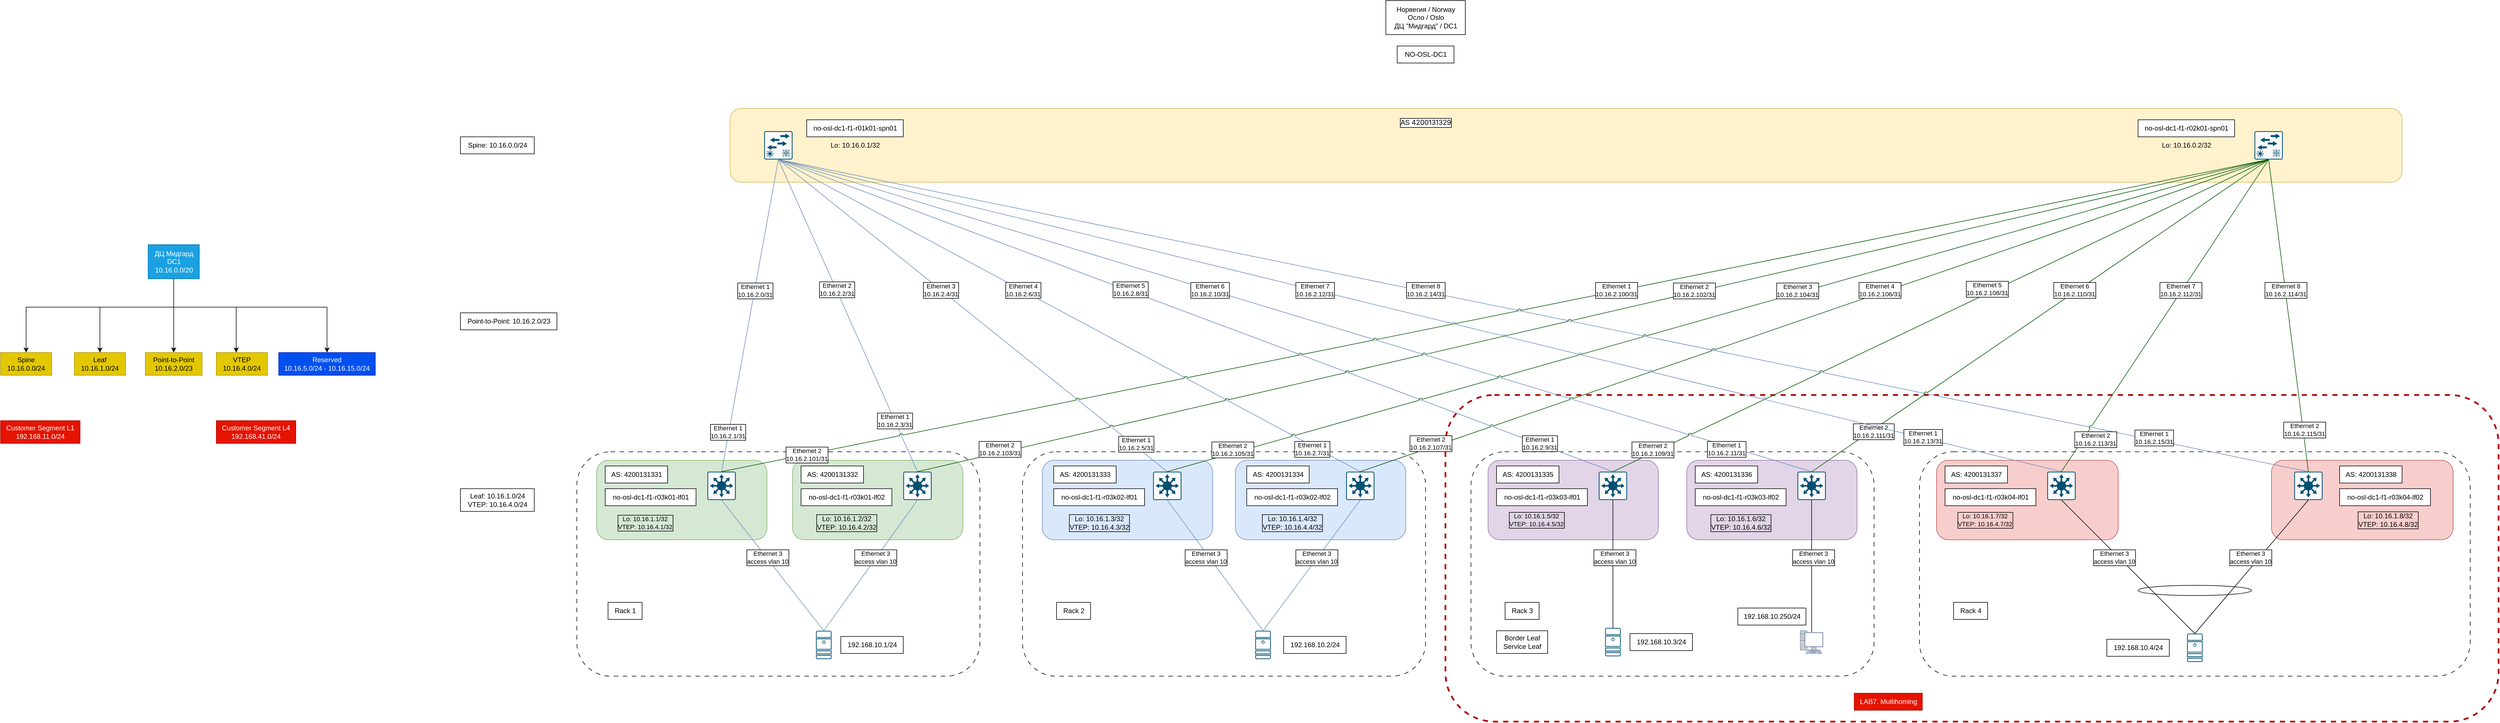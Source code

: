<mxfile version="25.0.2">
  <diagram name="Page-1" id="7nGPOmVnHEvBqKiO8MUv">
    <mxGraphModel dx="5074" dy="3969" grid="1" gridSize="10" guides="1" tooltips="1" connect="1" arrows="1" fold="1" page="1" pageScale="1" pageWidth="1169" pageHeight="827" background="none" math="0" shadow="0">
      <root>
        <mxCell id="0" />
        <mxCell id="1" parent="0" />
        <mxCell id="0CNAu34OvX8ApSn_YRaQ-55" value="" style="rounded=1;whiteSpace=wrap;html=1;fillColor=#f8cecc;strokeColor=#b85450;" parent="1" vertex="1">
          <mxGeometry x="3010" y="-190.23" width="320" height="140" as="geometry" />
        </mxCell>
        <mxCell id="0CNAu34OvX8ApSn_YRaQ-2" value="" style="rounded=1;whiteSpace=wrap;html=1;fillColor=none;dashed=1;dashPattern=8 8;" parent="1" vertex="1">
          <mxGeometry x="2390" y="-205.23" width="970" height="395.23" as="geometry" />
        </mxCell>
        <mxCell id="0CNAu34OvX8ApSn_YRaQ-51" value="" style="rounded=1;whiteSpace=wrap;html=1;fillColor=none;dashed=1;fontColor=#ffffff;strokeColor=#B20000;strokeWidth=3;" parent="1" vertex="1">
          <mxGeometry x="1555" y="-305.23" width="1855" height="575.23" as="geometry" />
        </mxCell>
        <mxCell id="TpHYWn0pxvChTnbQkmgb-57" value="" style="rounded=1;whiteSpace=wrap;html=1;fillColor=none;dashed=1;dashPattern=8 8;" parent="1" vertex="1">
          <mxGeometry x="810" y="-205.23" width="710" height="395.23" as="geometry" />
        </mxCell>
        <mxCell id="TpHYWn0pxvChTnbQkmgb-56" value="" style="rounded=1;whiteSpace=wrap;html=1;fillColor=none;dashed=1;dashPattern=8 8;" parent="1" vertex="1">
          <mxGeometry x="25" y="-205.23" width="710" height="395.23" as="geometry" />
        </mxCell>
        <mxCell id="n6CQzrZy_rfwwoYkGh-N-1" value="" style="rounded=1;whiteSpace=wrap;html=1;fillColor=#fff2cc;strokeColor=#d6b656;" parent="1" vertex="1">
          <mxGeometry x="295" y="-810" width="2945" height="130" as="geometry" />
        </mxCell>
        <mxCell id="0CNAu34OvX8ApSn_YRaQ-1" value="" style="rounded=1;whiteSpace=wrap;html=1;fillColor=#f8cecc;strokeColor=#b85450;" parent="1" vertex="1">
          <mxGeometry x="2420" y="-190.23" width="320" height="140" as="geometry" />
        </mxCell>
        <mxCell id="0CNAu34OvX8ApSn_YRaQ-38" style="rounded=0;orthogonalLoop=1;jettySize=auto;html=1;exitX=0.5;exitY=0;exitDx=0;exitDy=0;exitPerimeter=0;endArrow=none;endFill=0;fillColor=#dae8fc;gradientColor=#7ea6e0;strokeColor=#6c8ebf;entryX=0.5;entryY=1;entryDx=0;entryDy=0;entryPerimeter=0;" parent="1" source="0CNAu34OvX8ApSn_YRaQ-7" target="MWJ0W-gvaDlnfUPghBey-1" edge="1">
          <mxGeometry relative="1" as="geometry">
            <mxPoint x="705" y="-660" as="targetPoint" />
            <mxPoint x="2965" y="-110.23" as="sourcePoint" />
          </mxGeometry>
        </mxCell>
        <mxCell id="OsJ4YcX7az4B2sDPAUP7-6" value="" style="rounded=1;whiteSpace=wrap;html=1;fillColor=#e1d5e7;strokeColor=#9673a6;" parent="1" vertex="1">
          <mxGeometry x="1630" y="-190.23" width="300" height="140" as="geometry" />
        </mxCell>
        <mxCell id="TpHYWn0pxvChTnbQkmgb-59" value="" style="rounded=1;whiteSpace=wrap;html=1;fillColor=none;dashed=1;dashPattern=8 8;" parent="1" vertex="1">
          <mxGeometry x="1600" y="-205.23" width="710" height="395.23" as="geometry" />
        </mxCell>
        <mxCell id="OsJ4YcX7az4B2sDPAUP7-2" value="" style="rounded=1;whiteSpace=wrap;html=1;fillColor=#d5e8d4;strokeColor=#82b366;" parent="1" vertex="1">
          <mxGeometry x="60" y="-190.23" width="300" height="140" as="geometry" />
        </mxCell>
        <mxCell id="OsJ4YcX7az4B2sDPAUP7-4" value="" style="rounded=1;whiteSpace=wrap;html=1;fillColor=#dae8fc;strokeColor=#6c8ebf;" parent="1" vertex="1">
          <mxGeometry x="845" y="-190.23" width="300" height="140" as="geometry" />
        </mxCell>
        <mxCell id="MWJ0W-gvaDlnfUPghBey-1" value="" style="sketch=0;points=[[0.015,0.015,0],[0.985,0.015,0],[0.985,0.985,0],[0.015,0.985,0],[0.25,0,0],[0.5,0,0],[0.75,0,0],[1,0.25,0],[1,0.5,0],[1,0.75,0],[0.75,1,0],[0.5,1,0],[0.25,1,0],[0,0.75,0],[0,0.5,0],[0,0.25,0]];verticalLabelPosition=bottom;html=1;verticalAlign=top;aspect=fixed;align=center;pointerEvents=1;shape=mxgraph.cisco19.rect;prIcon=layer3_nexus_5k_switch;fillColor=#FAFAFA;strokeColor=#005073;" parent="1" vertex="1">
          <mxGeometry x="355" y="-770" width="50" height="50" as="geometry" />
        </mxCell>
        <mxCell id="MWJ0W-gvaDlnfUPghBey-2" value="" style="sketch=0;points=[[0.015,0.015,0],[0.985,0.015,0],[0.985,0.985,0],[0.015,0.985,0],[0.25,0,0],[0.5,0,0],[0.75,0,0],[1,0.25,0],[1,0.5,0],[1,0.75,0],[0.75,1,0],[0.5,1,0],[0.25,1,0],[0,0.75,0],[0,0.5,0],[0,0.25,0]];verticalLabelPosition=bottom;html=1;verticalAlign=top;aspect=fixed;align=center;pointerEvents=1;shape=mxgraph.cisco19.rect;prIcon=layer3_nexus_5k_switch;fillColor=#FAFAFA;strokeColor=#005073;" parent="1" vertex="1">
          <mxGeometry x="2980" y="-770" width="50" height="50" as="geometry" />
        </mxCell>
        <mxCell id="MWJ0W-gvaDlnfUPghBey-3" value="" style="sketch=0;points=[[0.015,0.015,0],[0.985,0.015,0],[0.985,0.985,0],[0.015,0.985,0],[0.25,0,0],[0.5,0,0],[0.75,0,0],[1,0.25,0],[1,0.5,0],[1,0.75,0],[0.75,1,0],[0.5,1,0],[0.25,1,0],[0,0.75,0],[0,0.5,0],[0,0.25,0]];verticalLabelPosition=bottom;html=1;verticalAlign=top;aspect=fixed;align=center;pointerEvents=1;shape=mxgraph.cisco19.rect;prIcon=l3_switch;fillColor=#FAFAFA;strokeColor=#005073;" parent="1" vertex="1">
          <mxGeometry x="255" y="-170.23" width="50" height="50" as="geometry" />
        </mxCell>
        <mxCell id="MWJ0W-gvaDlnfUPghBey-4" value="" style="sketch=0;points=[[0.015,0.015,0],[0.985,0.015,0],[0.985,0.985,0],[0.015,0.985,0],[0.25,0,0],[0.5,0,0],[0.75,0,0],[1,0.25,0],[1,0.5,0],[1,0.75,0],[0.75,1,0],[0.5,1,0],[0.25,1,0],[0,0.75,0],[0,0.5,0],[0,0.25,0]];verticalLabelPosition=bottom;html=1;verticalAlign=top;aspect=fixed;align=center;pointerEvents=1;shape=mxgraph.cisco19.rect;prIcon=l3_switch;fillColor=#FAFAFA;strokeColor=#005073;" parent="1" vertex="1">
          <mxGeometry x="1040" y="-170.23" width="50" height="50" as="geometry" />
        </mxCell>
        <mxCell id="MWJ0W-gvaDlnfUPghBey-5" value="" style="sketch=0;points=[[0.015,0.015,0],[0.985,0.015,0],[0.985,0.985,0],[0.015,0.985,0],[0.25,0,0],[0.5,0,0],[0.75,0,0],[1,0.25,0],[1,0.5,0],[1,0.75,0],[0.75,1,0],[0.5,1,0],[0.25,1,0],[0,0.75,0],[0,0.5,0],[0,0.25,0]];verticalLabelPosition=bottom;html=1;verticalAlign=top;aspect=fixed;align=center;pointerEvents=1;shape=mxgraph.cisco19.rect;prIcon=l3_switch;fillColor=#FAFAFA;strokeColor=#005073;" parent="1" vertex="1">
          <mxGeometry x="1825" y="-170.23" width="50" height="50" as="geometry" />
        </mxCell>
        <mxCell id="MWJ0W-gvaDlnfUPghBey-12" value="" style="sketch=0;points=[[0.015,0.015,0],[0.985,0.015,0],[0.985,0.985,0],[0.015,0.985,0],[0.25,0,0],[0.5,0,0],[0.75,0,0],[1,0.25,0],[1,0.5,0],[1,0.75,0],[0.75,1,0],[0.5,1,0],[0.25,1,0],[0,0.75,0],[0,0.5,0],[0,0.25,0]];verticalLabelPosition=bottom;html=1;verticalAlign=top;aspect=fixed;align=center;pointerEvents=1;shape=mxgraph.cisco19.server;fillColor=#005073;strokeColor=none;" parent="1" vertex="1">
          <mxGeometry x="446.25" y="110" width="27.5" height="50" as="geometry" />
        </mxCell>
        <mxCell id="MWJ0W-gvaDlnfUPghBey-13" value="" style="sketch=0;points=[[0.015,0.015,0],[0.985,0.015,0],[0.985,0.985,0],[0.015,0.985,0],[0.25,0,0],[0.5,0,0],[0.75,0,0],[1,0.25,0],[1,0.5,0],[1,0.75,0],[0.75,1,0],[0.5,1,0],[0.25,1,0],[0,0.75,0],[0,0.5,0],[0,0.25,0]];verticalLabelPosition=bottom;html=1;verticalAlign=top;aspect=fixed;align=center;pointerEvents=1;shape=mxgraph.cisco19.server;fillColor=#005073;strokeColor=none;" parent="1" vertex="1">
          <mxGeometry x="1220" y="110.0" width="27.5" height="50" as="geometry" />
        </mxCell>
        <mxCell id="MWJ0W-gvaDlnfUPghBey-16" style="rounded=0;orthogonalLoop=1;jettySize=auto;html=1;exitX=0.5;exitY=1;exitDx=0;exitDy=0;exitPerimeter=0;entryX=0.5;entryY=0;entryDx=0;entryDy=0;entryPerimeter=0;endArrow=none;endFill=0;fillColor=#dae8fc;gradientColor=#7ea6e0;strokeColor=#6c8ebf;" parent="1" source="MWJ0W-gvaDlnfUPghBey-3" target="MWJ0W-gvaDlnfUPghBey-12" edge="1">
          <mxGeometry relative="1" as="geometry" />
        </mxCell>
        <mxCell id="eH8izVKV5pcjw1C5jCsK-1" value="Ethernet 3&lt;div&gt;access vlan 10&lt;/div&gt;" style="edgeLabel;html=1;align=center;verticalAlign=middle;resizable=0;points=[];labelBorderColor=default;" parent="MWJ0W-gvaDlnfUPghBey-16" vertex="1" connectable="0">
          <mxGeometry x="-0.341" y="-1" relative="1" as="geometry">
            <mxPoint x="22" y="24" as="offset" />
          </mxGeometry>
        </mxCell>
        <mxCell id="MWJ0W-gvaDlnfUPghBey-17" style="rounded=0;orthogonalLoop=1;jettySize=auto;html=1;exitX=0.5;exitY=1;exitDx=0;exitDy=0;exitPerimeter=0;entryX=0.5;entryY=0;entryDx=0;entryDy=0;entryPerimeter=0;endArrow=none;endFill=0;fillColor=#dae8fc;gradientColor=#7ea6e0;strokeColor=#6c8ebf;" parent="1" source="MWJ0W-gvaDlnfUPghBey-4" target="MWJ0W-gvaDlnfUPghBey-13" edge="1">
          <mxGeometry relative="1" as="geometry" />
        </mxCell>
        <mxCell id="MWJ0W-gvaDlnfUPghBey-24" value="Норвегия / Norway&lt;div&gt;Осло / Oslo&lt;/div&gt;&lt;div&gt;ДЦ &quot;Мидгард&quot; / DC1&lt;/div&gt;" style="text;html=1;align=center;verticalAlign=middle;resizable=0;points=[];autosize=1;strokeColor=default;fillColor=default;" parent="1" vertex="1">
          <mxGeometry x="1450" y="-1000" width="140" height="60" as="geometry" />
        </mxCell>
        <mxCell id="MWJ0W-gvaDlnfUPghBey-26" value="NO-OSL-DC1" style="text;html=1;align=center;verticalAlign=middle;resizable=0;points=[];autosize=1;strokeColor=default;fillColor=default;" parent="1" vertex="1">
          <mxGeometry x="1470" y="-920" width="100" height="30" as="geometry" />
        </mxCell>
        <mxCell id="MWJ0W-gvaDlnfUPghBey-27" value="no-osl-dc1-f1-r01k01-spn01" style="text;html=1;align=center;verticalAlign=middle;resizable=0;points=[];autosize=1;strokeColor=default;fillColor=default;" parent="1" vertex="1">
          <mxGeometry x="430" y="-790" width="170" height="30" as="geometry" />
        </mxCell>
        <mxCell id="MWJ0W-gvaDlnfUPghBey-28" value="no-osl-dc1-f1-r02k01-spn01" style="text;html=1;align=center;verticalAlign=middle;resizable=0;points=[];autosize=1;strokeColor=default;fillColor=default;" parent="1" vertex="1">
          <mxGeometry x="2775" y="-790" width="170" height="30" as="geometry" />
        </mxCell>
        <mxCell id="MWJ0W-gvaDlnfUPghBey-29" value="no-osl-dc1-f1-r03k01-lf01" style="text;html=1;align=center;verticalAlign=middle;resizable=0;points=[];autosize=1;strokeColor=default;fillColor=default;" parent="1" vertex="1">
          <mxGeometry x="75" y="-140.23" width="160" height="30" as="geometry" />
        </mxCell>
        <mxCell id="MWJ0W-gvaDlnfUPghBey-30" value="no-osl-dc1-f1-r03k02-lf01" style="text;html=1;align=center;verticalAlign=middle;resizable=0;points=[];autosize=1;strokeColor=default;fillColor=default;" parent="1" vertex="1">
          <mxGeometry x="865" y="-140.23" width="160" height="30" as="geometry" />
        </mxCell>
        <mxCell id="MWJ0W-gvaDlnfUPghBey-31" value="no-osl-dc1-f1-r03k03-lf01" style="text;html=1;align=center;verticalAlign=middle;resizable=0;points=[];autosize=1;strokeColor=default;fillColor=default;" parent="1" vertex="1">
          <mxGeometry x="1645" y="-140.23" width="160" height="30" as="geometry" />
        </mxCell>
        <mxCell id="MWJ0W-gvaDlnfUPghBey-32" value="Spine: 10.16.0.0/24" style="text;html=1;align=center;verticalAlign=middle;resizable=0;points=[];autosize=1;strokeColor=default;fillColor=default;" parent="1" vertex="1">
          <mxGeometry x="-180" y="-760" width="130" height="30" as="geometry" />
        </mxCell>
        <mxCell id="MWJ0W-gvaDlnfUPghBey-33" value="Leaf: 10.16.1.0/24&lt;div&gt;VTEP: 10.16.4.0/24&lt;/div&gt;" style="text;html=1;align=center;verticalAlign=middle;resizable=0;points=[];autosize=1;strokeColor=default;fillColor=default;" parent="1" vertex="1">
          <mxGeometry x="-180" y="-140.23" width="130" height="40" as="geometry" />
        </mxCell>
        <mxCell id="MWJ0W-gvaDlnfUPghBey-34" value="Lo: 10.16.0.1/32" style="text;html=1;align=center;verticalAlign=middle;resizable=0;points=[];autosize=1;strokeColor=none;fillColor=none;" parent="1" vertex="1">
          <mxGeometry x="460" y="-760" width="110" height="30" as="geometry" />
        </mxCell>
        <mxCell id="MWJ0W-gvaDlnfUPghBey-35" value="Lo: 10.16.0.2/32" style="text;html=1;align=center;verticalAlign=middle;resizable=0;points=[];autosize=1;strokeColor=none;fillColor=none;" parent="1" vertex="1">
          <mxGeometry x="2805" y="-760" width="110" height="30" as="geometry" />
        </mxCell>
        <mxCell id="MWJ0W-gvaDlnfUPghBey-36" value="&lt;div&gt;&lt;span style=&quot;background-color: initial;&quot;&gt;Lo: 10.16.1.1/32&lt;/span&gt;&lt;br&gt;&lt;/div&gt;&lt;div&gt;VTEP: 10.16.4.1/32&lt;/div&gt;" style="text;html=1;align=center;verticalAlign=middle;resizable=0;points=[];autosize=1;strokeColor=none;fillColor=none;labelBorderColor=default;fontSize=11;" parent="1" vertex="1">
          <mxGeometry x="85.09" y="-100.23" width="120" height="40" as="geometry" />
        </mxCell>
        <mxCell id="MWJ0W-gvaDlnfUPghBey-37" value="&lt;div&gt;&lt;span style=&quot;background-color: initial;&quot;&gt;Lo: 10.16.1.3/32&lt;/span&gt;&lt;br&gt;&lt;/div&gt;&lt;div&gt;VTEP: 10.16.4.3/32&lt;/div&gt;" style="text;html=1;align=center;verticalAlign=middle;resizable=0;points=[];autosize=1;strokeColor=none;fillColor=none;labelBorderColor=default;" parent="1" vertex="1">
          <mxGeometry x="880" y="-100.23" width="130" height="40" as="geometry" />
        </mxCell>
        <mxCell id="MWJ0W-gvaDlnfUPghBey-39" value="Point-to-Point: 10.16.2.0/23" style="text;html=1;align=center;verticalAlign=middle;resizable=0;points=[];autosize=1;strokeColor=default;fillColor=default;gradientColor=none;" parent="1" vertex="1">
          <mxGeometry x="-180" y="-450" width="170" height="30" as="geometry" />
        </mxCell>
        <mxCell id="MWJ0W-gvaDlnfUPghBey-59" value="" style="edgeStyle=orthogonalEdgeStyle;rounded=0;orthogonalLoop=1;jettySize=auto;html=1;" parent="1" source="MWJ0W-gvaDlnfUPghBey-47" target="MWJ0W-gvaDlnfUPghBey-58" edge="1">
          <mxGeometry relative="1" as="geometry">
            <Array as="points">
              <mxPoint x="-685" y="-460" />
              <mxPoint x="-815" y="-460" />
            </Array>
          </mxGeometry>
        </mxCell>
        <mxCell id="MWJ0W-gvaDlnfUPghBey-61" value="" style="edgeStyle=orthogonalEdgeStyle;rounded=0;orthogonalLoop=1;jettySize=auto;html=1;" parent="1" source="MWJ0W-gvaDlnfUPghBey-47" target="MWJ0W-gvaDlnfUPghBey-60" edge="1">
          <mxGeometry relative="1" as="geometry" />
        </mxCell>
        <mxCell id="MWJ0W-gvaDlnfUPghBey-64" value="" style="edgeStyle=orthogonalEdgeStyle;rounded=0;orthogonalLoop=1;jettySize=auto;html=1;" parent="1" source="MWJ0W-gvaDlnfUPghBey-47" target="MWJ0W-gvaDlnfUPghBey-62" edge="1">
          <mxGeometry relative="1" as="geometry">
            <Array as="points">
              <mxPoint x="-685" y="-460" />
              <mxPoint x="-575" y="-460" />
            </Array>
          </mxGeometry>
        </mxCell>
        <mxCell id="MWJ0W-gvaDlnfUPghBey-66" value="" style="edgeStyle=orthogonalEdgeStyle;rounded=0;orthogonalLoop=1;jettySize=auto;html=1;" parent="1" source="MWJ0W-gvaDlnfUPghBey-47" target="MWJ0W-gvaDlnfUPghBey-65" edge="1">
          <mxGeometry relative="1" as="geometry">
            <Array as="points">
              <mxPoint x="-685" y="-460" />
              <mxPoint x="-415" y="-460" />
            </Array>
          </mxGeometry>
        </mxCell>
        <mxCell id="MWJ0W-gvaDlnfUPghBey-67" style="edgeStyle=orthogonalEdgeStyle;rounded=0;orthogonalLoop=1;jettySize=auto;html=1;entryX=0.5;entryY=0;entryDx=0;entryDy=0;" parent="1" source="MWJ0W-gvaDlnfUPghBey-47" target="MWJ0W-gvaDlnfUPghBey-56" edge="1">
          <mxGeometry relative="1" as="geometry">
            <Array as="points">
              <mxPoint x="-685" y="-460" />
              <mxPoint x="-945" y="-460" />
            </Array>
          </mxGeometry>
        </mxCell>
        <mxCell id="MWJ0W-gvaDlnfUPghBey-47" value="&lt;div&gt;&lt;span style=&quot;background-color: initial;&quot;&gt;ДЦ Мидгард&lt;/span&gt;&lt;/div&gt;&lt;div&gt;&lt;span style=&quot;background-color: initial;&quot;&gt;DC1&lt;/span&gt;&lt;/div&gt;&lt;div&gt;&lt;span style=&quot;background-color: initial;&quot;&gt;10.16.0.0/20&lt;/span&gt;&lt;br&gt;&lt;/div&gt;" style="text;html=1;align=center;verticalAlign=middle;resizable=0;points=[];autosize=1;strokeColor=#006EAF;fillColor=#1ba1e2;fontColor=#ffffff;" parent="1" vertex="1">
          <mxGeometry x="-730" y="-570" width="90" height="60" as="geometry" />
        </mxCell>
        <mxCell id="MWJ0W-gvaDlnfUPghBey-56" value="Spine&lt;div&gt;10.16.0.0/24&lt;/div&gt;" style="whiteSpace=wrap;html=1;resizable=0;autosize=1;fillColor=#e3c800;fontColor=#000000;strokeColor=#B09500;" parent="1" vertex="1">
          <mxGeometry x="-990" y="-380" width="90" height="40" as="geometry" />
        </mxCell>
        <mxCell id="MWJ0W-gvaDlnfUPghBey-58" value="Leaf&lt;div&gt;10.16.1.0/24&lt;/div&gt;" style="whiteSpace=wrap;html=1;resizable=0;autosize=1;fillColor=#e3c800;fontColor=#000000;strokeColor=#B09500;" parent="1" vertex="1">
          <mxGeometry x="-860" y="-380" width="90" height="40" as="geometry" />
        </mxCell>
        <mxCell id="MWJ0W-gvaDlnfUPghBey-60" value="Point-to-Point&lt;div&gt;10.16.2.0/23&lt;/div&gt;" style="whiteSpace=wrap;html=1;resizable=0;autosize=1;fillColor=#e3c800;fontColor=#000000;strokeColor=#B09500;" parent="1" vertex="1">
          <mxGeometry x="-735" y="-380" width="100" height="40" as="geometry" />
        </mxCell>
        <mxCell id="MWJ0W-gvaDlnfUPghBey-62" value="VTEP&lt;div&gt;10.16.4.0/24&lt;/div&gt;" style="whiteSpace=wrap;html=1;resizable=0;autosize=1;fillColor=#e3c800;fontColor=#000000;strokeColor=#B09500;" parent="1" vertex="1">
          <mxGeometry x="-610" y="-380" width="90" height="40" as="geometry" />
        </mxCell>
        <mxCell id="MWJ0W-gvaDlnfUPghBey-65" value="Reserved&lt;div&gt;10.16.5.0/24 - 10.16.15.0/24&lt;/div&gt;" style="whiteSpace=wrap;html=1;resizable=0;autosize=1;fillColor=#0050ef;fontColor=#ffffff;strokeColor=#001DBC;" parent="1" vertex="1">
          <mxGeometry x="-500" y="-380" width="170" height="40" as="geometry" />
        </mxCell>
        <mxCell id="OsJ4YcX7az4B2sDPAUP7-1" value="&lt;font style=&quot;font-size: 12px;&quot;&gt;AS&amp;nbsp;&lt;span style=&quot;font-family: -apple-system, &amp;quot;system-ui&amp;quot;, &amp;quot;Segoe UI&amp;quot;, &amp;quot;Noto Sans&amp;quot;, Helvetica, Arial, sans-serif, &amp;quot;Apple Color Emoji&amp;quot;, &amp;quot;Segoe UI Emoji&amp;quot;; text-align: start; text-wrap: wrap;&quot;&gt;4200131329&lt;/span&gt;&lt;/font&gt;" style="text;html=1;align=center;verticalAlign=middle;resizable=0;points=[];autosize=1;strokeColor=none;fillColor=none;labelBorderColor=default;labelBackgroundColor=default;" parent="1" vertex="1">
          <mxGeometry x="1465" y="-800" width="110" height="30" as="geometry" />
        </mxCell>
        <mxCell id="OsJ4YcX7az4B2sDPAUP7-3" value="AS: 4200131331" style="text;html=1;align=center;verticalAlign=middle;resizable=0;points=[];autosize=1;strokeColor=default;fillColor=default;" parent="1" vertex="1">
          <mxGeometry x="75" y="-180.23" width="110" height="30" as="geometry" />
        </mxCell>
        <mxCell id="OsJ4YcX7az4B2sDPAUP7-5" value="AS: 4200131333" style="text;html=1;align=center;verticalAlign=middle;resizable=0;points=[];autosize=1;strokeColor=default;fillColor=default;" parent="1" vertex="1">
          <mxGeometry x="865" y="-180.23" width="110" height="30" as="geometry" />
        </mxCell>
        <mxCell id="OsJ4YcX7az4B2sDPAUP7-7" value="AS: 4200131335" style="text;html=1;align=center;verticalAlign=middle;resizable=0;points=[];autosize=1;strokeColor=default;fillColor=default;" parent="1" vertex="1">
          <mxGeometry x="1645" y="-180.23" width="110" height="30" as="geometry" />
        </mxCell>
        <mxCell id="TpHYWn0pxvChTnbQkmgb-1" value="" style="rounded=1;whiteSpace=wrap;html=1;fillColor=#d5e8d4;strokeColor=#82b366;" parent="1" vertex="1">
          <mxGeometry x="405" y="-190.23" width="300" height="140" as="geometry" />
        </mxCell>
        <mxCell id="TpHYWn0pxvChTnbQkmgb-2" value="" style="sketch=0;points=[[0.015,0.015,0],[0.985,0.015,0],[0.985,0.985,0],[0.015,0.985,0],[0.25,0,0],[0.5,0,0],[0.75,0,0],[1,0.25,0],[1,0.5,0],[1,0.75,0],[0.75,1,0],[0.5,1,0],[0.25,1,0],[0,0.75,0],[0,0.5,0],[0,0.25,0]];verticalLabelPosition=bottom;html=1;verticalAlign=top;aspect=fixed;align=center;pointerEvents=1;shape=mxgraph.cisco19.rect;prIcon=l3_switch;fillColor=#FAFAFA;strokeColor=#005073;" parent="1" vertex="1">
          <mxGeometry x="600" y="-170.23" width="50" height="50" as="geometry" />
        </mxCell>
        <mxCell id="TpHYWn0pxvChTnbQkmgb-5" value="no-osl-dc1-f1-r03k01-lf02" style="text;html=1;align=center;verticalAlign=middle;resizable=0;points=[];autosize=1;strokeColor=default;fillColor=default;" parent="1" vertex="1">
          <mxGeometry x="420" y="-140.23" width="160" height="30" as="geometry" />
        </mxCell>
        <mxCell id="TpHYWn0pxvChTnbQkmgb-6" value="&lt;div&gt;&lt;span style=&quot;background-color: initial;&quot;&gt;Lo: 10.16.1.2/32&lt;/span&gt;&lt;br&gt;&lt;/div&gt;&lt;div&gt;VTEP: 10.16.4.2/32&lt;/div&gt;" style="text;html=1;align=center;verticalAlign=middle;resizable=0;points=[];autosize=1;strokeColor=none;fillColor=none;labelBorderColor=default;" parent="1" vertex="1">
          <mxGeometry x="435" y="-100.23" width="130" height="40" as="geometry" />
        </mxCell>
        <mxCell id="TpHYWn0pxvChTnbQkmgb-7" value="AS: 4200131332" style="text;html=1;align=center;verticalAlign=middle;resizable=0;points=[];autosize=1;strokeColor=default;fillColor=default;" parent="1" vertex="1">
          <mxGeometry x="420" y="-180.23" width="110" height="30" as="geometry" />
        </mxCell>
        <mxCell id="TpHYWn0pxvChTnbQkmgb-8" style="rounded=0;orthogonalLoop=1;jettySize=auto;html=1;exitX=0.5;exitY=1;exitDx=0;exitDy=0;exitPerimeter=0;entryX=0.5;entryY=0;entryDx=0;entryDy=0;entryPerimeter=0;endArrow=none;endFill=0;fillColor=#dae8fc;gradientColor=#7ea6e0;strokeColor=#6c8ebf;" parent="1" source="TpHYWn0pxvChTnbQkmgb-2" target="MWJ0W-gvaDlnfUPghBey-12" edge="1">
          <mxGeometry relative="1" as="geometry" />
        </mxCell>
        <mxCell id="TpHYWn0pxvChTnbQkmgb-9" value="" style="rounded=1;whiteSpace=wrap;html=1;fillColor=#dae8fc;strokeColor=#6c8ebf;" parent="1" vertex="1">
          <mxGeometry x="1185" y="-190.23" width="300" height="140" as="geometry" />
        </mxCell>
        <mxCell id="TpHYWn0pxvChTnbQkmgb-10" value="" style="sketch=0;points=[[0.015,0.015,0],[0.985,0.015,0],[0.985,0.985,0],[0.015,0.985,0],[0.25,0,0],[0.5,0,0],[0.75,0,0],[1,0.25,0],[1,0.5,0],[1,0.75,0],[0.75,1,0],[0.5,1,0],[0.25,1,0],[0,0.75,0],[0,0.5,0],[0,0.25,0]];verticalLabelPosition=bottom;html=1;verticalAlign=top;aspect=fixed;align=center;pointerEvents=1;shape=mxgraph.cisco19.rect;prIcon=l3_switch;fillColor=#FAFAFA;strokeColor=#005073;" parent="1" vertex="1">
          <mxGeometry x="1380" y="-170.23" width="50" height="50" as="geometry" />
        </mxCell>
        <mxCell id="TpHYWn0pxvChTnbQkmgb-12" style="rounded=0;orthogonalLoop=1;jettySize=auto;html=1;exitX=0.5;exitY=1;exitDx=0;exitDy=0;exitPerimeter=0;entryX=0.5;entryY=0;entryDx=0;entryDy=0;entryPerimeter=0;endArrow=none;endFill=0;fillColor=#dae8fc;gradientColor=#7ea6e0;strokeColor=#6c8ebf;" parent="1" source="TpHYWn0pxvChTnbQkmgb-10" target="MWJ0W-gvaDlnfUPghBey-13" edge="1">
          <mxGeometry relative="1" as="geometry">
            <mxPoint x="1405" y="-30.23" as="targetPoint" />
          </mxGeometry>
        </mxCell>
        <mxCell id="TpHYWn0pxvChTnbQkmgb-13" value="no-osl-dc1-f1-r03k02-lf02" style="text;html=1;align=center;verticalAlign=middle;resizable=0;points=[];autosize=1;strokeColor=default;fillColor=default;" parent="1" vertex="1">
          <mxGeometry x="1205" y="-140.23" width="160" height="30" as="geometry" />
        </mxCell>
        <mxCell id="TpHYWn0pxvChTnbQkmgb-14" value="&lt;div&gt;&lt;span style=&quot;background-color: initial;&quot;&gt;Lo: 10.16.1.4/32&lt;/span&gt;&lt;br&gt;&lt;/div&gt;&lt;div&gt;VTEP: 10.16.4.4/32&lt;/div&gt;" style="text;html=1;align=center;verticalAlign=middle;resizable=0;points=[];autosize=1;strokeColor=none;fillColor=none;labelBorderColor=default;" parent="1" vertex="1">
          <mxGeometry x="1220" y="-100.23" width="130" height="40" as="geometry" />
        </mxCell>
        <mxCell id="TpHYWn0pxvChTnbQkmgb-15" value="AS: 4200131334" style="text;html=1;align=center;verticalAlign=middle;resizable=0;points=[];autosize=1;strokeColor=default;fillColor=default;" parent="1" vertex="1">
          <mxGeometry x="1205" y="-180.23" width="110" height="30" as="geometry" />
        </mxCell>
        <mxCell id="TpHYWn0pxvChTnbQkmgb-16" value="" style="rounded=1;whiteSpace=wrap;html=1;fillColor=#e1d5e7;strokeColor=#9673a6;" parent="1" vertex="1">
          <mxGeometry x="1980" y="-190.23" width="300" height="140" as="geometry" />
        </mxCell>
        <mxCell id="TpHYWn0pxvChTnbQkmgb-17" value="" style="sketch=0;points=[[0.015,0.015,0],[0.985,0.015,0],[0.985,0.985,0],[0.015,0.985,0],[0.25,0,0],[0.5,0,0],[0.75,0,0],[1,0.25,0],[1,0.5,0],[1,0.75,0],[0.75,1,0],[0.5,1,0],[0.25,1,0],[0,0.75,0],[0,0.5,0],[0,0.25,0]];verticalLabelPosition=bottom;html=1;verticalAlign=top;aspect=fixed;align=center;pointerEvents=1;shape=mxgraph.cisco19.rect;prIcon=l3_switch;fillColor=#FAFAFA;strokeColor=#005073;" parent="1" vertex="1">
          <mxGeometry x="2175" y="-170.23" width="50" height="50" as="geometry" />
        </mxCell>
        <mxCell id="TpHYWn0pxvChTnbQkmgb-22" value="no-osl-dc1-f1-r03k03-lf02" style="text;html=1;align=center;verticalAlign=middle;resizable=0;points=[];autosize=1;strokeColor=default;fillColor=default;" parent="1" vertex="1">
          <mxGeometry x="1995" y="-140.23" width="160" height="30" as="geometry" />
        </mxCell>
        <mxCell id="TpHYWn0pxvChTnbQkmgb-23" value="&lt;div&gt;&lt;span style=&quot;background-color: initial;&quot;&gt;Lo: 10.16.1.6/32&lt;/span&gt;&lt;br&gt;&lt;/div&gt;&lt;div&gt;VTEP: 10.16.4.6/32&lt;/div&gt;" style="text;html=1;align=center;verticalAlign=middle;resizable=0;points=[];autosize=1;strokeColor=none;fillColor=none;labelBorderColor=default;" parent="1" vertex="1">
          <mxGeometry x="2010" y="-100.23" width="130" height="40" as="geometry" />
        </mxCell>
        <mxCell id="TpHYWn0pxvChTnbQkmgb-24" value="AS: 4200131336" style="text;html=1;align=center;verticalAlign=middle;resizable=0;points=[];autosize=1;strokeColor=default;fillColor=default;" parent="1" vertex="1">
          <mxGeometry x="1995" y="-180.23" width="110" height="30" as="geometry" />
        </mxCell>
        <mxCell id="TpHYWn0pxvChTnbQkmgb-25" style="rounded=0;orthogonalLoop=1;jettySize=auto;html=1;exitX=0.5;exitY=1;exitDx=0;exitDy=0;exitPerimeter=0;entryX=0.5;entryY=0;entryDx=0;entryDy=0;entryPerimeter=0;endArrow=none;endFill=0;fillColor=#dae8fc;gradientColor=#7ea6e0;strokeColor=#6c8ebf;" parent="1" source="MWJ0W-gvaDlnfUPghBey-1" target="MWJ0W-gvaDlnfUPghBey-3" edge="1">
          <mxGeometry relative="1" as="geometry" />
        </mxCell>
        <mxCell id="TpHYWn0pxvChTnbQkmgb-38" value="Ethernet 1&lt;div&gt;10.16.2.0/31&lt;/div&gt;" style="edgeLabel;html=1;align=center;verticalAlign=middle;resizable=0;points=[];labelBorderColor=default;" parent="TpHYWn0pxvChTnbQkmgb-25" vertex="1" connectable="0">
          <mxGeometry x="-0.161" y="1" relative="1" as="geometry">
            <mxPoint as="offset" />
          </mxGeometry>
        </mxCell>
        <mxCell id="TpHYWn0pxvChTnbQkmgb-44" value="Ethernet 1&lt;div&gt;10.16.2.1/31&lt;/div&gt;" style="edgeLabel;html=1;align=center;verticalAlign=middle;resizable=0;points=[];labelBorderColor=default;" parent="TpHYWn0pxvChTnbQkmgb-25" vertex="1" connectable="0">
          <mxGeometry x="0.765" y="-1" relative="1" as="geometry">
            <mxPoint y="-5" as="offset" />
          </mxGeometry>
        </mxCell>
        <mxCell id="TpHYWn0pxvChTnbQkmgb-26" style="rounded=0;orthogonalLoop=1;jettySize=auto;html=1;exitX=0.5;exitY=1;exitDx=0;exitDy=0;exitPerimeter=0;endArrow=none;endFill=0;fillColor=#dae8fc;gradientColor=#7ea6e0;strokeColor=#6c8ebf;entryX=0.5;entryY=0;entryDx=0;entryDy=0;entryPerimeter=0;" parent="1" source="MWJ0W-gvaDlnfUPghBey-1" target="TpHYWn0pxvChTnbQkmgb-2" edge="1">
          <mxGeometry relative="1" as="geometry">
            <mxPoint x="1010" y="-690" as="sourcePoint" />
            <mxPoint x="730" y="-240" as="targetPoint" />
          </mxGeometry>
        </mxCell>
        <mxCell id="TpHYWn0pxvChTnbQkmgb-39" value="Ethernet 2&lt;div&gt;10.16.2.2/31&lt;/div&gt;" style="edgeLabel;html=1;align=center;verticalAlign=middle;resizable=0;points=[];labelBorderColor=default;" parent="TpHYWn0pxvChTnbQkmgb-26" vertex="1" connectable="0">
          <mxGeometry x="-0.166" y="1" relative="1" as="geometry">
            <mxPoint as="offset" />
          </mxGeometry>
        </mxCell>
        <mxCell id="TpHYWn0pxvChTnbQkmgb-46" value="Ethernet 1&lt;div&gt;10.16.2.3/31&lt;/div&gt;" style="edgeLabel;html=1;align=center;verticalAlign=middle;resizable=0;points=[];labelBorderColor=default;" parent="TpHYWn0pxvChTnbQkmgb-26" vertex="1" connectable="0">
          <mxGeometry x="0.73" relative="1" as="geometry">
            <mxPoint x="-7" y="-16" as="offset" />
          </mxGeometry>
        </mxCell>
        <mxCell id="TpHYWn0pxvChTnbQkmgb-27" style="rounded=0;orthogonalLoop=1;jettySize=auto;html=1;exitX=0.5;exitY=1;exitDx=0;exitDy=0;exitPerimeter=0;entryX=0.5;entryY=0;entryDx=0;entryDy=0;entryPerimeter=0;endArrow=none;endFill=0;fillColor=#dae8fc;gradientColor=#7ea6e0;strokeColor=#6c8ebf;" parent="1" source="MWJ0W-gvaDlnfUPghBey-1" target="MWJ0W-gvaDlnfUPghBey-4" edge="1">
          <mxGeometry relative="1" as="geometry">
            <mxPoint x="1365" y="-850" as="sourcePoint" />
            <mxPoint x="990" y="-320" as="targetPoint" />
          </mxGeometry>
        </mxCell>
        <mxCell id="TpHYWn0pxvChTnbQkmgb-40" value="Ethernet 3&lt;div&gt;10.16.2.4/31&lt;/div&gt;" style="edgeLabel;html=1;align=center;verticalAlign=middle;resizable=0;points=[];labelBorderColor=default;" parent="TpHYWn0pxvChTnbQkmgb-27" vertex="1" connectable="0">
          <mxGeometry x="-0.164" relative="1" as="geometry">
            <mxPoint as="offset" />
          </mxGeometry>
        </mxCell>
        <mxCell id="TpHYWn0pxvChTnbQkmgb-48" value="Ethernet 1&lt;div&gt;10.16.2.5/31&lt;/div&gt;" style="edgeLabel;html=1;align=center;verticalAlign=middle;resizable=0;points=[];labelBorderColor=default;" parent="TpHYWn0pxvChTnbQkmgb-27" vertex="1" connectable="0">
          <mxGeometry x="0.724" y="2" relative="1" as="geometry">
            <mxPoint x="38" y="28" as="offset" />
          </mxGeometry>
        </mxCell>
        <mxCell id="TpHYWn0pxvChTnbQkmgb-28" style="rounded=0;orthogonalLoop=1;jettySize=auto;html=1;exitX=0.5;exitY=1;exitDx=0;exitDy=0;exitPerimeter=0;entryX=0.5;entryY=0;entryDx=0;entryDy=0;entryPerimeter=0;endArrow=none;endFill=0;fillColor=#dae8fc;gradientColor=#7ea6e0;strokeColor=#6c8ebf;" parent="1" source="MWJ0W-gvaDlnfUPghBey-1" target="TpHYWn0pxvChTnbQkmgb-10" edge="1">
          <mxGeometry relative="1" as="geometry">
            <mxPoint x="1192.5" y="-760" as="sourcePoint" />
            <mxPoint x="1257.5" y="-230" as="targetPoint" />
          </mxGeometry>
        </mxCell>
        <mxCell id="TpHYWn0pxvChTnbQkmgb-41" value="Ethernet 4&lt;div&gt;10.16.2.6/31&lt;/div&gt;" style="edgeLabel;html=1;align=center;verticalAlign=middle;resizable=0;points=[];labelBorderColor=default;" parent="TpHYWn0pxvChTnbQkmgb-28" vertex="1" connectable="0">
          <mxGeometry x="-0.149" y="1" relative="1" as="geometry">
            <mxPoint x="-6" y="-3" as="offset" />
          </mxGeometry>
        </mxCell>
        <mxCell id="TpHYWn0pxvChTnbQkmgb-50" value="Ethernet 1&lt;div&gt;10.16.2.7/31&lt;/div&gt;" style="edgeLabel;html=1;align=center;verticalAlign=middle;resizable=0;points=[];labelBorderColor=default;" parent="TpHYWn0pxvChTnbQkmgb-28" vertex="1" connectable="0">
          <mxGeometry x="0.738" y="2" relative="1" as="geometry">
            <mxPoint x="48" y="34" as="offset" />
          </mxGeometry>
        </mxCell>
        <mxCell id="TpHYWn0pxvChTnbQkmgb-29" style="rounded=0;orthogonalLoop=1;jettySize=auto;html=1;exitX=0.5;exitY=1;exitDx=0;exitDy=0;exitPerimeter=0;entryX=0.5;entryY=0;entryDx=0;entryDy=0;entryPerimeter=0;endArrow=none;endFill=0;fillColor=#dae8fc;gradientColor=#7ea6e0;strokeColor=#6c8ebf;" parent="1" source="MWJ0W-gvaDlnfUPghBey-1" target="MWJ0W-gvaDlnfUPghBey-5" edge="1">
          <mxGeometry relative="1" as="geometry">
            <mxPoint x="1300" y="-750" as="sourcePoint" />
            <mxPoint x="1705" y="-220" as="targetPoint" />
          </mxGeometry>
        </mxCell>
        <mxCell id="TpHYWn0pxvChTnbQkmgb-42" value="Ethernet 5&lt;div&gt;10.16.2.8/31&lt;/div&gt;" style="edgeLabel;html=1;align=center;verticalAlign=middle;resizable=0;points=[];labelBorderColor=default;" parent="TpHYWn0pxvChTnbQkmgb-29" vertex="1" connectable="0">
          <mxGeometry x="-0.161" y="2" relative="1" as="geometry">
            <mxPoint x="2" as="offset" />
          </mxGeometry>
        </mxCell>
        <mxCell id="TpHYWn0pxvChTnbQkmgb-52" value="Ethernet 1&lt;div&gt;10.16.2.9/31&lt;/div&gt;" style="edgeLabel;html=1;align=center;verticalAlign=middle;resizable=0;points=[];labelBorderColor=default;" parent="TpHYWn0pxvChTnbQkmgb-29" vertex="1" connectable="0">
          <mxGeometry x="0.731" relative="1" as="geometry">
            <mxPoint x="68" y="24" as="offset" />
          </mxGeometry>
        </mxCell>
        <mxCell id="TpHYWn0pxvChTnbQkmgb-30" style="rounded=0;orthogonalLoop=1;jettySize=auto;html=1;exitX=0.5;exitY=1;exitDx=0;exitDy=0;exitPerimeter=0;entryX=0.5;entryY=0;entryDx=0;entryDy=0;entryPerimeter=0;endArrow=none;endFill=0;fillColor=#dae8fc;gradientColor=#7ea6e0;strokeColor=#6c8ebf;" parent="1" source="MWJ0W-gvaDlnfUPghBey-1" target="TpHYWn0pxvChTnbQkmgb-17" edge="1">
          <mxGeometry relative="1" as="geometry">
            <mxPoint x="1600" y="-690" as="sourcePoint" />
            <mxPoint x="2005" y="-160" as="targetPoint" />
          </mxGeometry>
        </mxCell>
        <mxCell id="TpHYWn0pxvChTnbQkmgb-43" value="Ethernet 6&lt;div&gt;10.16.2.10/31&lt;/div&gt;" style="edgeLabel;html=1;align=center;verticalAlign=middle;resizable=0;points=[];labelBorderColor=default;" parent="TpHYWn0pxvChTnbQkmgb-30" vertex="1" connectable="0">
          <mxGeometry x="-0.149" y="1" relative="1" as="geometry">
            <mxPoint x="-15" y="-3" as="offset" />
          </mxGeometry>
        </mxCell>
        <mxCell id="TpHYWn0pxvChTnbQkmgb-54" value="Ethernet 1&lt;div&gt;10.16.2.11/31&lt;/div&gt;" style="edgeLabel;html=1;align=center;verticalAlign=middle;resizable=0;points=[];labelBorderColor=default;" parent="TpHYWn0pxvChTnbQkmgb-30" vertex="1" connectable="0">
          <mxGeometry x="0.738" y="2" relative="1" as="geometry">
            <mxPoint x="88" y="34" as="offset" />
          </mxGeometry>
        </mxCell>
        <mxCell id="TpHYWn0pxvChTnbQkmgb-34" style="rounded=0;orthogonalLoop=1;jettySize=auto;html=1;exitX=0.5;exitY=1;exitDx=0;exitDy=0;exitPerimeter=0;entryX=0.5;entryY=0;entryDx=0;entryDy=0;entryPerimeter=0;endArrow=none;endFill=0;fillColor=#008a00;strokeColor=#005700;jumpStyle=arc;" parent="1" source="MWJ0W-gvaDlnfUPghBey-2" target="TpHYWn0pxvChTnbQkmgb-2" edge="1">
          <mxGeometry relative="1" as="geometry">
            <mxPoint x="1660" y="10" as="sourcePoint" />
            <mxPoint x="940" y="540" as="targetPoint" />
          </mxGeometry>
        </mxCell>
        <mxCell id="TpHYWn0pxvChTnbQkmgb-47" value="Ethernet 2&lt;div&gt;10.16.2.103/31&lt;/div&gt;" style="edgeLabel;html=1;align=center;verticalAlign=middle;resizable=0;points=[];labelBorderColor=default;" parent="TpHYWn0pxvChTnbQkmgb-34" vertex="1" connectable="0">
          <mxGeometry x="0.753" y="-4" relative="1" as="geometry">
            <mxPoint x="-148" y="32" as="offset" />
          </mxGeometry>
        </mxCell>
        <mxCell id="TpHYWn0pxvChTnbQkmgb-66" value="Ethernet 2&lt;div&gt;10.16.2.102/31&lt;/div&gt;" style="edgeLabel;html=1;align=center;verticalAlign=middle;resizable=0;points=[];labelBorderColor=default;" parent="TpHYWn0pxvChTnbQkmgb-34" vertex="1" connectable="0">
          <mxGeometry x="-0.14" relative="1" as="geometry">
            <mxPoint x="11" y="-6" as="offset" />
          </mxGeometry>
        </mxCell>
        <mxCell id="TpHYWn0pxvChTnbQkmgb-35" style="rounded=0;orthogonalLoop=1;jettySize=auto;html=1;exitX=0.5;exitY=1;exitDx=0;exitDy=0;exitPerimeter=0;entryX=0.5;entryY=0;entryDx=0;entryDy=0;entryPerimeter=0;endArrow=none;endFill=0;fillColor=#008a00;strokeColor=#005700;jumpStyle=arc;" parent="1" source="MWJ0W-gvaDlnfUPghBey-2" target="MWJ0W-gvaDlnfUPghBey-4" edge="1">
          <mxGeometry relative="1" as="geometry">
            <mxPoint x="1660" y="10" as="sourcePoint" />
            <mxPoint x="940" y="540" as="targetPoint" />
          </mxGeometry>
        </mxCell>
        <mxCell id="TpHYWn0pxvChTnbQkmgb-49" value="Ethernet 2&lt;div&gt;10.16.2.105/31&lt;/div&gt;" style="edgeLabel;html=1;align=center;verticalAlign=middle;resizable=0;points=[];labelBorderColor=default;" parent="TpHYWn0pxvChTnbQkmgb-35" vertex="1" connectable="0">
          <mxGeometry x="0.743" y="-3" relative="1" as="geometry">
            <mxPoint x="-134" y="34" as="offset" />
          </mxGeometry>
        </mxCell>
        <mxCell id="TpHYWn0pxvChTnbQkmgb-67" value="Ethernet 3&lt;div&gt;10.16.2.104/31&lt;/div&gt;" style="edgeLabel;html=1;align=center;verticalAlign=middle;resizable=0;points=[];labelBorderColor=default;" parent="TpHYWn0pxvChTnbQkmgb-35" vertex="1" connectable="0">
          <mxGeometry x="-0.144" y="-2" relative="1" as="geometry">
            <mxPoint x="1" y="-3" as="offset" />
          </mxGeometry>
        </mxCell>
        <mxCell id="TpHYWn0pxvChTnbQkmgb-36" style="rounded=0;orthogonalLoop=1;jettySize=auto;html=1;exitX=0.5;exitY=1;exitDx=0;exitDy=0;exitPerimeter=0;entryX=0.5;entryY=0;entryDx=0;entryDy=0;entryPerimeter=0;endArrow=none;endFill=0;fillColor=#008a00;strokeColor=#005700;jumpStyle=arc;" parent="1" source="MWJ0W-gvaDlnfUPghBey-2" target="TpHYWn0pxvChTnbQkmgb-10" edge="1">
          <mxGeometry relative="1" as="geometry">
            <mxPoint x="1660" y="10" as="sourcePoint" />
            <mxPoint x="940" y="540" as="targetPoint" />
          </mxGeometry>
        </mxCell>
        <mxCell id="TpHYWn0pxvChTnbQkmgb-51" value="Ethernet 2&lt;div&gt;10.16.2.107/31&lt;/div&gt;" style="edgeLabel;html=1;align=center;verticalAlign=middle;resizable=0;points=[];labelBorderColor=default;" parent="TpHYWn0pxvChTnbQkmgb-36" vertex="1" connectable="0">
          <mxGeometry x="0.732" y="-1" relative="1" as="geometry">
            <mxPoint x="-90" y="25" as="offset" />
          </mxGeometry>
        </mxCell>
        <mxCell id="TpHYWn0pxvChTnbQkmgb-68" value="Ethernet 4&lt;div&gt;10.16.2.106/31&lt;/div&gt;" style="edgeLabel;html=1;align=center;verticalAlign=middle;resizable=0;points=[];labelBorderColor=default;" parent="TpHYWn0pxvChTnbQkmgb-36" vertex="1" connectable="0">
          <mxGeometry x="-0.144" y="-3" relative="1" as="geometry">
            <mxPoint y="-3" as="offset" />
          </mxGeometry>
        </mxCell>
        <mxCell id="TpHYWn0pxvChTnbQkmgb-37" style="rounded=0;orthogonalLoop=1;jettySize=auto;html=1;exitX=0.5;exitY=1;exitDx=0;exitDy=0;exitPerimeter=0;endArrow=none;endFill=0;fillColor=#008a00;strokeColor=#005700;jumpStyle=arc;" parent="1" source="MWJ0W-gvaDlnfUPghBey-2" edge="1">
          <mxGeometry relative="1" as="geometry">
            <mxPoint x="1660" y="10" as="sourcePoint" />
            <mxPoint x="2200" y="-170" as="targetPoint" />
          </mxGeometry>
        </mxCell>
        <mxCell id="TpHYWn0pxvChTnbQkmgb-55" value="Ethernet 2&lt;div&gt;10.16.2.111/31&lt;/div&gt;" style="edgeLabel;html=1;align=center;verticalAlign=middle;resizable=0;points=[];labelBorderColor=default;" parent="TpHYWn0pxvChTnbQkmgb-37" vertex="1" connectable="0">
          <mxGeometry x="0.733" y="2" relative="1" as="geometry">
            <mxPoint as="offset" />
          </mxGeometry>
        </mxCell>
        <mxCell id="TpHYWn0pxvChTnbQkmgb-70" value="Ethernet 6&lt;div&gt;10.16.2.110/31&lt;/div&gt;" style="edgeLabel;html=1;align=center;verticalAlign=middle;resizable=0;points=[];labelBorderColor=default;" parent="TpHYWn0pxvChTnbQkmgb-37" vertex="1" connectable="0">
          <mxGeometry x="-0.151" relative="1" as="geometry">
            <mxPoint y="-4" as="offset" />
          </mxGeometry>
        </mxCell>
        <mxCell id="TpHYWn0pxvChTnbQkmgb-61" value="Rack 1" style="text;html=1;align=center;verticalAlign=middle;resizable=0;points=[];autosize=1;strokeColor=default;fillColor=default;" parent="1" vertex="1">
          <mxGeometry x="80" y="60" width="60" height="30" as="geometry" />
        </mxCell>
        <mxCell id="TpHYWn0pxvChTnbQkmgb-62" value="Rack 2" style="text;html=1;align=center;verticalAlign=middle;resizable=0;points=[];autosize=1;strokeColor=default;fillColor=default;" parent="1" vertex="1">
          <mxGeometry x="870" y="60" width="60" height="30" as="geometry" />
        </mxCell>
        <mxCell id="TpHYWn0pxvChTnbQkmgb-63" value="Rack 3" style="text;html=1;align=center;verticalAlign=middle;resizable=0;points=[];autosize=1;strokeColor=default;fillColor=default;" parent="1" vertex="1">
          <mxGeometry x="1660" y="60" width="60" height="30" as="geometry" />
        </mxCell>
        <mxCell id="TpHYWn0pxvChTnbQkmgb-64" value="Border Leaf&lt;div&gt;Service Leaf&lt;/div&gt;" style="text;html=1;align=center;verticalAlign=middle;resizable=0;points=[];autosize=1;strokeColor=default;fillColor=default;" parent="1" vertex="1">
          <mxGeometry x="1645" y="110" width="90" height="40" as="geometry" />
        </mxCell>
        <mxCell id="TpHYWn0pxvChTnbQkmgb-73" style="rounded=0;orthogonalLoop=1;jettySize=auto;html=1;entryX=0.5;entryY=1;entryDx=0;entryDy=0;entryPerimeter=0;endArrow=none;endFill=0;exitX=0.5;exitY=0;exitDx=0;exitDy=0;exitPerimeter=0;" parent="1" source="eH8izVKV5pcjw1C5jCsK-7" target="MWJ0W-gvaDlnfUPghBey-5" edge="1">
          <mxGeometry relative="1" as="geometry" />
        </mxCell>
        <mxCell id="TpHYWn0pxvChTnbQkmgb-74" style="rounded=0;orthogonalLoop=1;jettySize=auto;html=1;exitX=0.5;exitY=0.07;exitDx=0;exitDy=0;exitPerimeter=0;entryX=0.5;entryY=1;entryDx=0;entryDy=0;entryPerimeter=0;endArrow=none;endFill=0;" parent="1" source="eH8izVKV5pcjw1C5jCsK-8" target="TpHYWn0pxvChTnbQkmgb-17" edge="1">
          <mxGeometry relative="1" as="geometry" />
        </mxCell>
        <mxCell id="eH8izVKV5pcjw1C5jCsK-2" value="Ethernet 3&lt;div&gt;access vlan 10&lt;/div&gt;" style="edgeLabel;html=1;align=center;verticalAlign=middle;resizable=0;points=[];labelBorderColor=default;" parent="1" vertex="1" connectable="0">
          <mxGeometry x="368.001" y="-12.985" as="geometry">
            <mxPoint x="183" y="-6" as="offset" />
          </mxGeometry>
        </mxCell>
        <mxCell id="eH8izVKV5pcjw1C5jCsK-3" value="Ethernet 3&lt;div&gt;access vlan 10&lt;/div&gt;" style="edgeLabel;html=1;align=center;verticalAlign=middle;resizable=0;points=[];labelBorderColor=default;" parent="1" vertex="1" connectable="0">
          <mxGeometry x="950.001" y="-12.985" as="geometry">
            <mxPoint x="183" y="-6" as="offset" />
          </mxGeometry>
        </mxCell>
        <mxCell id="eH8izVKV5pcjw1C5jCsK-4" value="Ethernet 3&lt;div&gt;access vlan 10&lt;/div&gt;" style="edgeLabel;html=1;align=center;verticalAlign=middle;resizable=0;points=[];labelBorderColor=default;" parent="1" vertex="1" connectable="0">
          <mxGeometry x="1145.001" y="-12.985" as="geometry">
            <mxPoint x="183" y="-6" as="offset" />
          </mxGeometry>
        </mxCell>
        <mxCell id="eH8izVKV5pcjw1C5jCsK-5" value="Ethernet 3&lt;div&gt;access vlan 10&lt;/div&gt;" style="edgeLabel;html=1;align=center;verticalAlign=middle;resizable=0;points=[];labelBorderColor=default;" parent="1" vertex="1" connectable="0">
          <mxGeometry x="1670.001" y="-12.985" as="geometry">
            <mxPoint x="183" y="-6" as="offset" />
          </mxGeometry>
        </mxCell>
        <mxCell id="eH8izVKV5pcjw1C5jCsK-6" value="Ethernet 3&lt;div&gt;access vlan 10&lt;/div&gt;" style="edgeLabel;html=1;align=center;verticalAlign=middle;resizable=0;points=[];labelBorderColor=default;" parent="1" vertex="1" connectable="0">
          <mxGeometry x="2020.001" y="-12.985" as="geometry">
            <mxPoint x="183" y="-6" as="offset" />
          </mxGeometry>
        </mxCell>
        <mxCell id="eH8izVKV5pcjw1C5jCsK-7" value="" style="sketch=0;points=[[0.015,0.015,0],[0.985,0.015,0],[0.985,0.985,0],[0.015,0.985,0],[0.25,0,0],[0.5,0,0],[0.75,0,0],[1,0.25,0],[1,0.5,0],[1,0.75,0],[0.75,1,0],[0.5,1,0],[0.25,1,0],[0,0.75,0],[0,0.5,0],[0,0.25,0]];verticalLabelPosition=bottom;html=1;verticalAlign=top;aspect=fixed;align=center;pointerEvents=1;shape=mxgraph.cisco19.server;fillColor=#005073;strokeColor=none;" parent="1" vertex="1">
          <mxGeometry x="1836.25" y="105.0" width="27.5" height="50" as="geometry" />
        </mxCell>
        <mxCell id="eH8izVKV5pcjw1C5jCsK-8" value="" style="fontColor=#0066CC;verticalAlign=top;verticalLabelPosition=bottom;labelPosition=center;align=center;html=1;outlineConnect=0;fillColor=#CCCCCC;strokeColor=#6881B3;gradientColor=none;gradientDirection=north;strokeWidth=2;shape=mxgraph.networks.pc;" parent="1" vertex="1">
          <mxGeometry x="2180" y="110" width="40" height="40" as="geometry" />
        </mxCell>
        <mxCell id="eH8izVKV5pcjw1C5jCsK-9" value="192.168.10.1/24" style="text;html=1;align=center;verticalAlign=middle;resizable=0;points=[];autosize=1;strokeColor=default;fillColor=none;" parent="1" vertex="1">
          <mxGeometry x="490" y="120" width="110" height="30" as="geometry" />
        </mxCell>
        <mxCell id="eH8izVKV5pcjw1C5jCsK-10" value="192.168.10.2/24" style="text;html=1;align=center;verticalAlign=middle;resizable=0;points=[];autosize=1;strokeColor=default;fillColor=none;" parent="1" vertex="1">
          <mxGeometry x="1270" y="120" width="110" height="30" as="geometry" />
        </mxCell>
        <mxCell id="eH8izVKV5pcjw1C5jCsK-11" value="192.168.10.3/24" style="text;html=1;align=center;verticalAlign=middle;resizable=0;points=[];autosize=1;strokeColor=default;fillColor=none;" parent="1" vertex="1">
          <mxGeometry x="1880" y="115" width="110" height="30" as="geometry" />
        </mxCell>
        <mxCell id="eH8izVKV5pcjw1C5jCsK-12" value="192.168.10.250/24" style="text;html=1;align=center;verticalAlign=middle;resizable=0;points=[];autosize=1;strokeColor=default;fillColor=none;" parent="1" vertex="1">
          <mxGeometry x="2070" y="70" width="120" height="30" as="geometry" />
        </mxCell>
        <mxCell id="TpHYWn0pxvChTnbQkmgb-33" style="rounded=0;orthogonalLoop=1;jettySize=auto;html=1;exitX=0.5;exitY=1;exitDx=0;exitDy=0;exitPerimeter=0;entryX=0.5;entryY=0;entryDx=0;entryDy=0;entryPerimeter=0;endArrow=none;endFill=0;fillColor=#008a00;strokeColor=#005700;jumpStyle=arc;" parent="1" source="MWJ0W-gvaDlnfUPghBey-2" target="MWJ0W-gvaDlnfUPghBey-3" edge="1">
          <mxGeometry relative="1" as="geometry">
            <mxPoint x="1754" y="-600" as="sourcePoint" />
            <mxPoint x="1034" y="-70" as="targetPoint" />
          </mxGeometry>
        </mxCell>
        <mxCell id="TpHYWn0pxvChTnbQkmgb-65" value="Ethernet 1&lt;div&gt;10.16.2.100/31&lt;/div&gt;" style="edgeLabel;html=1;align=center;verticalAlign=middle;resizable=0;points=[];labelBorderColor=default;" parent="TpHYWn0pxvChTnbQkmgb-33" vertex="1" connectable="0">
          <mxGeometry x="-0.145" y="-3" relative="1" as="geometry">
            <mxPoint x="16" y="-2" as="offset" />
          </mxGeometry>
        </mxCell>
        <mxCell id="TpHYWn0pxvChTnbQkmgb-45" value="Ethernet 2&lt;div&gt;10.16.2.101/31&lt;/div&gt;" style="edgeLabel;html=1;align=center;verticalAlign=middle;resizable=0;points=[];labelBorderColor=default;" parent="TpHYWn0pxvChTnbQkmgb-33" vertex="1" connectable="0">
          <mxGeometry x="0.753" y="-2" relative="1" as="geometry">
            <mxPoint x="-186" y="40" as="offset" />
          </mxGeometry>
        </mxCell>
        <mxCell id="TpHYWn0pxvChTnbQkmgb-32" style="rounded=0;orthogonalLoop=1;jettySize=auto;html=1;exitX=0.5;exitY=1;exitDx=0;exitDy=0;exitPerimeter=0;entryX=0.5;entryY=0;entryDx=0;entryDy=0;entryPerimeter=0;endArrow=none;endFill=0;fillColor=#008a00;strokeColor=#005700;jumpStyle=arc;" parent="1" source="MWJ0W-gvaDlnfUPghBey-2" target="MWJ0W-gvaDlnfUPghBey-5" edge="1">
          <mxGeometry relative="1" as="geometry">
            <mxPoint x="1650" as="sourcePoint" />
            <mxPoint x="930" y="530" as="targetPoint" />
          </mxGeometry>
        </mxCell>
        <mxCell id="TpHYWn0pxvChTnbQkmgb-53" value="Ethernet 2&lt;div&gt;10.16.2.109/31&lt;/div&gt;" style="edgeLabel;html=1;align=center;verticalAlign=middle;resizable=0;points=[];labelBorderColor=default;" parent="TpHYWn0pxvChTnbQkmgb-32" vertex="1" connectable="0">
          <mxGeometry x="0.74" y="-1" relative="1" as="geometry">
            <mxPoint x="-80" y="33" as="offset" />
          </mxGeometry>
        </mxCell>
        <mxCell id="TpHYWn0pxvChTnbQkmgb-69" value="Ethernet 5&lt;div&gt;10.16.2.108/31&lt;/div&gt;" style="edgeLabel;html=1;align=center;verticalAlign=middle;resizable=0;points=[];labelBorderColor=default;" parent="TpHYWn0pxvChTnbQkmgb-32" vertex="1" connectable="0">
          <mxGeometry x="-0.142" y="-2" relative="1" as="geometry">
            <mxPoint y="-6" as="offset" />
          </mxGeometry>
        </mxCell>
        <mxCell id="DUj9_0CVN8MQ_FfbOPjA-14" value="Customer Segment L1&lt;div&gt;192.168.11.0/24&lt;/div&gt;" style="whiteSpace=wrap;html=1;resizable=0;autosize=1;fillColor=#e51400;fontColor=#ffffff;strokeColor=#B20000;" parent="1" vertex="1">
          <mxGeometry x="-990" y="-260" width="140" height="40" as="geometry" />
        </mxCell>
        <mxCell id="DUj9_0CVN8MQ_FfbOPjA-16" value="Customer Segment L4&lt;div&gt;192.168.41.0/24&lt;/div&gt;" style="whiteSpace=wrap;html=1;resizable=0;autosize=1;fillColor=#e51400;fontColor=#ffffff;strokeColor=#B20000;" parent="1" vertex="1">
          <mxGeometry x="-610" y="-260" width="140" height="40" as="geometry" />
        </mxCell>
        <mxCell id="MWJ0W-gvaDlnfUPghBey-38" value="&lt;div&gt;&lt;span style=&quot;background-color: initial;&quot;&gt;Lo: 10.16.1.5/32&lt;/span&gt;&lt;br&gt;&lt;/div&gt;&lt;div&gt;VTEP: 10.16.4.5/32&lt;/div&gt;" style="text;html=1;align=center;verticalAlign=middle;resizable=0;points=[];autosize=1;strokeColor=none;fillColor=none;labelBorderColor=default;fontSize=11;" parent="1" vertex="1">
          <mxGeometry x="1655" y="-105.23" width="120" height="40" as="geometry" />
        </mxCell>
        <mxCell id="0CNAu34OvX8ApSn_YRaQ-3" value="" style="sketch=0;points=[[0.015,0.015,0],[0.985,0.015,0],[0.985,0.985,0],[0.015,0.985,0],[0.25,0,0],[0.5,0,0],[0.75,0,0],[1,0.25,0],[1,0.5,0],[1,0.75,0],[0.75,1,0],[0.5,1,0],[0.25,1,0],[0,0.75,0],[0,0.5,0],[0,0.25,0]];verticalLabelPosition=bottom;html=1;verticalAlign=top;aspect=fixed;align=center;pointerEvents=1;shape=mxgraph.cisco19.rect;prIcon=l3_switch;fillColor=#FAFAFA;strokeColor=#005073;" parent="1" vertex="1">
          <mxGeometry x="2615" y="-170.23" width="50" height="50" as="geometry" />
        </mxCell>
        <mxCell id="0CNAu34OvX8ApSn_YRaQ-4" value="no-osl-dc1-f1-r03k04-lf01" style="text;html=1;align=center;verticalAlign=middle;resizable=0;points=[];autosize=1;strokeColor=default;fillColor=default;" parent="1" vertex="1">
          <mxGeometry x="2435" y="-140.23" width="160" height="30" as="geometry" />
        </mxCell>
        <mxCell id="0CNAu34OvX8ApSn_YRaQ-7" value="" style="sketch=0;points=[[0.015,0.015,0],[0.985,0.015,0],[0.985,0.985,0],[0.015,0.985,0],[0.25,0,0],[0.5,0,0],[0.75,0,0],[1,0.25,0],[1,0.5,0],[1,0.75,0],[0.75,1,0],[0.5,1,0],[0.25,1,0],[0,0.75,0],[0,0.5,0],[0,0.25,0]];verticalLabelPosition=bottom;html=1;verticalAlign=top;aspect=fixed;align=center;pointerEvents=1;shape=mxgraph.cisco19.rect;prIcon=l3_switch;fillColor=#FAFAFA;strokeColor=#005073;" parent="1" vertex="1">
          <mxGeometry x="3050" y="-170.23" width="50" height="50" as="geometry" />
        </mxCell>
        <mxCell id="0CNAu34OvX8ApSn_YRaQ-8" value="no-osl-dc1-f1-r03k04-lf02" style="text;html=1;align=center;verticalAlign=middle;resizable=0;points=[];autosize=1;strokeColor=default;fillColor=default;" parent="1" vertex="1">
          <mxGeometry x="3130" y="-140.23" width="160" height="30" as="geometry" />
        </mxCell>
        <mxCell id="0CNAu34OvX8ApSn_YRaQ-9" value="&lt;div&gt;&lt;span style=&quot;background-color: initial;&quot;&gt;Lo: 10.16.1.8/32&lt;/span&gt;&lt;br&gt;&lt;/div&gt;&lt;div&gt;VTEP: 10.16.4.8/32&lt;/div&gt;" style="text;html=1;align=center;verticalAlign=middle;resizable=0;points=[];autosize=1;strokeColor=none;fillColor=none;labelBorderColor=default;" parent="1" vertex="1">
          <mxGeometry x="3150" y="-105.23" width="130" height="40" as="geometry" />
        </mxCell>
        <mxCell id="0CNAu34OvX8ApSn_YRaQ-11" value="Rack 4" style="text;html=1;align=center;verticalAlign=middle;resizable=0;points=[];autosize=1;strokeColor=default;fillColor=default;" parent="1" vertex="1">
          <mxGeometry x="2450" y="60" width="60" height="30" as="geometry" />
        </mxCell>
        <mxCell id="0CNAu34OvX8ApSn_YRaQ-13" style="rounded=0;orthogonalLoop=1;jettySize=auto;html=1;entryX=0.5;entryY=1;entryDx=0;entryDy=0;entryPerimeter=0;endArrow=none;endFill=0;exitX=0.5;exitY=0;exitDx=0;exitDy=0;exitPerimeter=0;" parent="1" source="0CNAu34OvX8ApSn_YRaQ-17" target="0CNAu34OvX8ApSn_YRaQ-3" edge="1">
          <mxGeometry relative="1" as="geometry" />
        </mxCell>
        <mxCell id="0CNAu34OvX8ApSn_YRaQ-14" style="rounded=0;orthogonalLoop=1;jettySize=auto;html=1;exitX=0.5;exitY=0;exitDx=0;exitDy=0;exitPerimeter=0;entryX=0.5;entryY=1;entryDx=0;entryDy=0;entryPerimeter=0;endArrow=none;endFill=0;" parent="1" source="0CNAu34OvX8ApSn_YRaQ-17" target="0CNAu34OvX8ApSn_YRaQ-7" edge="1">
          <mxGeometry relative="1" as="geometry" />
        </mxCell>
        <mxCell id="0CNAu34OvX8ApSn_YRaQ-15" value="Ethernet 3&lt;div&gt;access vlan 10&lt;/div&gt;" style="edgeLabel;html=1;align=center;verticalAlign=middle;resizable=0;points=[];labelBorderColor=default;" parent="1" vertex="1" connectable="0">
          <mxGeometry x="2550.001" y="-12.985" as="geometry">
            <mxPoint x="183" y="-6" as="offset" />
          </mxGeometry>
        </mxCell>
        <mxCell id="0CNAu34OvX8ApSn_YRaQ-16" value="Ethernet 3&lt;div&gt;access vlan 10&lt;/div&gt;" style="edgeLabel;html=1;align=center;verticalAlign=middle;resizable=0;points=[];labelBorderColor=default;" parent="1" vertex="1" connectable="0">
          <mxGeometry x="2790.001" y="-12.985" as="geometry">
            <mxPoint x="183" y="-6" as="offset" />
          </mxGeometry>
        </mxCell>
        <mxCell id="0CNAu34OvX8ApSn_YRaQ-17" value="" style="sketch=0;points=[[0.015,0.015,0],[0.985,0.015,0],[0.985,0.985,0],[0.015,0.985,0],[0.25,0,0],[0.5,0,0],[0.75,0,0],[1,0.25,0],[1,0.5,0],[1,0.75,0],[0.75,1,0],[0.5,1,0],[0.25,1,0],[0,0.75,0],[0,0.5,0],[0,0.25,0]];verticalLabelPosition=bottom;html=1;verticalAlign=top;aspect=fixed;align=center;pointerEvents=1;shape=mxgraph.cisco19.server;fillColor=#005073;strokeColor=none;" parent="1" vertex="1">
          <mxGeometry x="2861.25" y="115.0" width="27.5" height="50" as="geometry" />
        </mxCell>
        <mxCell id="0CNAu34OvX8ApSn_YRaQ-19" value="192.168.10.4/24" style="text;html=1;align=center;verticalAlign=middle;resizable=0;points=[];autosize=1;strokeColor=default;fillColor=none;" parent="1" vertex="1">
          <mxGeometry x="2720" y="125" width="110" height="30" as="geometry" />
        </mxCell>
        <mxCell id="0CNAu34OvX8ApSn_YRaQ-21" value="&lt;div&gt;&lt;span style=&quot;background-color: initial;&quot;&gt;Lo: 10.16.1.7/32&lt;/span&gt;&lt;br&gt;&lt;/div&gt;&lt;div&gt;VTEP: 10.16.4.7/32&lt;/div&gt;" style="text;html=1;align=center;verticalAlign=middle;resizable=0;points=[];autosize=1;strokeColor=none;fillColor=none;labelBorderColor=default;fontSize=11;" parent="1" vertex="1">
          <mxGeometry x="2445" y="-105.23" width="120" height="40" as="geometry" />
        </mxCell>
        <mxCell id="0CNAu34OvX8ApSn_YRaQ-24" value="" style="ellipse;whiteSpace=wrap;html=1;fillColor=none;" parent="1" vertex="1">
          <mxGeometry x="2775" y="30" width="200" height="18" as="geometry" />
        </mxCell>
        <mxCell id="0CNAu34OvX8ApSn_YRaQ-39" style="rounded=0;orthogonalLoop=1;jettySize=auto;html=1;exitX=0.5;exitY=0;exitDx=0;exitDy=0;exitPerimeter=0;endArrow=none;endFill=0;fillColor=#dae8fc;gradientColor=#7ea6e0;strokeColor=#6c8ebf;entryX=0.5;entryY=1;entryDx=0;entryDy=0;entryPerimeter=0;jumpStyle=arc;" parent="1" source="0CNAu34OvX8ApSn_YRaQ-3" target="MWJ0W-gvaDlnfUPghBey-1" edge="1">
          <mxGeometry relative="1" as="geometry">
            <mxPoint x="390" y="-710" as="targetPoint" />
            <mxPoint x="2650" y="-160" as="sourcePoint" />
          </mxGeometry>
        </mxCell>
        <mxCell id="0CNAu34OvX8ApSn_YRaQ-40" style="rounded=0;orthogonalLoop=1;jettySize=auto;html=1;exitX=0.5;exitY=1;exitDx=0;exitDy=0;exitPerimeter=0;endArrow=none;endFill=0;fillColor=#008a00;strokeColor=#005700;jumpStyle=arc;entryX=0.5;entryY=0;entryDx=0;entryDy=0;entryPerimeter=0;" parent="1" source="MWJ0W-gvaDlnfUPghBey-2" target="0CNAu34OvX8ApSn_YRaQ-3" edge="1">
          <mxGeometry relative="1" as="geometry">
            <mxPoint x="2300" y="-740.23" as="sourcePoint" />
            <mxPoint x="2535" y="-190.23" as="targetPoint" />
          </mxGeometry>
        </mxCell>
        <mxCell id="0CNAu34OvX8ApSn_YRaQ-41" value="Ethernet 2&lt;div&gt;10.16.2.113/31&lt;/div&gt;" style="edgeLabel;html=1;align=center;verticalAlign=middle;resizable=0;points=[];labelBorderColor=default;" parent="0CNAu34OvX8ApSn_YRaQ-40" vertex="1" connectable="0">
          <mxGeometry x="0.733" y="2" relative="1" as="geometry">
            <mxPoint x="9" y="15" as="offset" />
          </mxGeometry>
        </mxCell>
        <mxCell id="0CNAu34OvX8ApSn_YRaQ-42" value="Ethernet 7&lt;div&gt;10.16.2.112/31&lt;/div&gt;" style="edgeLabel;html=1;align=center;verticalAlign=middle;resizable=0;points=[];labelBorderColor=default;" parent="0CNAu34OvX8ApSn_YRaQ-40" vertex="1" connectable="0">
          <mxGeometry x="-0.151" relative="1" as="geometry">
            <mxPoint y="-4" as="offset" />
          </mxGeometry>
        </mxCell>
        <mxCell id="0CNAu34OvX8ApSn_YRaQ-43" style="rounded=0;orthogonalLoop=1;jettySize=auto;html=1;exitX=0.5;exitY=1;exitDx=0;exitDy=0;exitPerimeter=0;endArrow=none;endFill=0;fillColor=#008a00;strokeColor=#005700;jumpStyle=arc;entryX=0.5;entryY=0;entryDx=0;entryDy=0;entryPerimeter=0;" parent="1" source="MWJ0W-gvaDlnfUPghBey-2" target="0CNAu34OvX8ApSn_YRaQ-7" edge="1">
          <mxGeometry relative="1" as="geometry">
            <mxPoint x="2240" y="-760" as="sourcePoint" />
            <mxPoint x="2915" y="-210" as="targetPoint" />
          </mxGeometry>
        </mxCell>
        <mxCell id="0CNAu34OvX8ApSn_YRaQ-44" value="Ethernet 2&lt;div&gt;10.16.2.115/31&lt;/div&gt;" style="edgeLabel;html=1;align=center;verticalAlign=middle;resizable=0;points=[];labelBorderColor=default;" parent="0CNAu34OvX8ApSn_YRaQ-43" vertex="1" connectable="0">
          <mxGeometry x="0.733" y="2" relative="1" as="geometry">
            <mxPoint as="offset" />
          </mxGeometry>
        </mxCell>
        <mxCell id="0CNAu34OvX8ApSn_YRaQ-45" value="Ethernet 8&lt;div&gt;10.16.2.114/31&lt;/div&gt;" style="edgeLabel;html=1;align=center;verticalAlign=middle;resizable=0;points=[];labelBorderColor=default;" parent="0CNAu34OvX8ApSn_YRaQ-43" vertex="1" connectable="0">
          <mxGeometry x="-0.151" relative="1" as="geometry">
            <mxPoint y="-4" as="offset" />
          </mxGeometry>
        </mxCell>
        <mxCell id="0CNAu34OvX8ApSn_YRaQ-46" value="Ethernet 1&lt;div&gt;10.16.2.15/31&lt;/div&gt;" style="edgeLabel;html=1;align=center;verticalAlign=middle;resizable=0;points=[];labelBorderColor=default;" parent="1" vertex="1" connectable="0">
          <mxGeometry x="1909.996" y="-239.997" as="geometry">
            <mxPoint x="893" y="10" as="offset" />
          </mxGeometry>
        </mxCell>
        <mxCell id="0CNAu34OvX8ApSn_YRaQ-47" value="Ethernet 1&lt;div&gt;10.16.2.13/31&lt;/div&gt;" style="edgeLabel;html=1;align=center;verticalAlign=middle;resizable=0;points=[];labelBorderColor=default;" parent="1" vertex="1" connectable="0">
          <mxGeometry x="2049.996" y="-219.997" as="geometry">
            <mxPoint x="346" y="-11" as="offset" />
          </mxGeometry>
        </mxCell>
        <mxCell id="0CNAu34OvX8ApSn_YRaQ-49" value="Ethernet 7&lt;div&gt;10.16.2.12/31&lt;/div&gt;" style="edgeLabel;html=1;align=center;verticalAlign=middle;resizable=0;points=[];labelBorderColor=default;" parent="1" vertex="1" connectable="0">
          <mxGeometry x="1324.997" y="-489.995" as="geometry" />
        </mxCell>
        <mxCell id="0CNAu34OvX8ApSn_YRaQ-50" value="Ethernet 8&lt;div&gt;10.16.2.14/31&lt;/div&gt;" style="edgeLabel;html=1;align=center;verticalAlign=middle;resizable=0;points=[];labelBorderColor=default;" parent="1" vertex="1" connectable="0">
          <mxGeometry x="1519.997" y="-489.995" as="geometry" />
        </mxCell>
        <mxCell id="0CNAu34OvX8ApSn_YRaQ-52" value="LAB7. Multihoming" style="text;html=1;align=center;verticalAlign=middle;resizable=0;points=[];autosize=1;strokeColor=#B20000;fillColor=#e51400;fontColor=#ffffff;" parent="1" vertex="1">
          <mxGeometry x="2275" y="220" width="120" height="30" as="geometry" />
        </mxCell>
        <mxCell id="0CNAu34OvX8ApSn_YRaQ-56" value="AS: 4200131337" style="text;html=1;align=center;verticalAlign=middle;resizable=0;points=[];autosize=1;strokeColor=default;fillColor=default;" parent="1" vertex="1">
          <mxGeometry x="2435" y="-180.23" width="110" height="30" as="geometry" />
        </mxCell>
        <mxCell id="0CNAu34OvX8ApSn_YRaQ-57" value="AS: 4200131338" style="text;html=1;align=center;verticalAlign=middle;resizable=0;points=[];autosize=1;strokeColor=default;fillColor=default;" parent="1" vertex="1">
          <mxGeometry x="3130" y="-180.23" width="110" height="30" as="geometry" />
        </mxCell>
      </root>
    </mxGraphModel>
  </diagram>
</mxfile>
